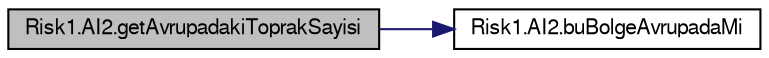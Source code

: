 digraph G
{
  bgcolor="transparent";
  edge [fontname="FreeSans",fontsize="10",labelfontname="FreeSans",labelfontsize="10"];
  node [fontname="FreeSans",fontsize="10",shape=record];
  rankdir="LR";
  Node1 [label="Risk1.AI2.getAvrupadakiToprakSayisi",height=0.2,width=0.4,color="black", fillcolor="grey75", style="filled" fontcolor="black"];
  Node1 -> Node2 [color="midnightblue",fontsize="10",style="solid",fontname="FreeSans"];
  Node2 [label="Risk1.AI2.buBolgeAvrupadaMi",height=0.2,width=0.4,color="black",URL="$classRisk1_1_1AI2.html#ac82f71953081c53c80a10a75a338e1a4"];
}
